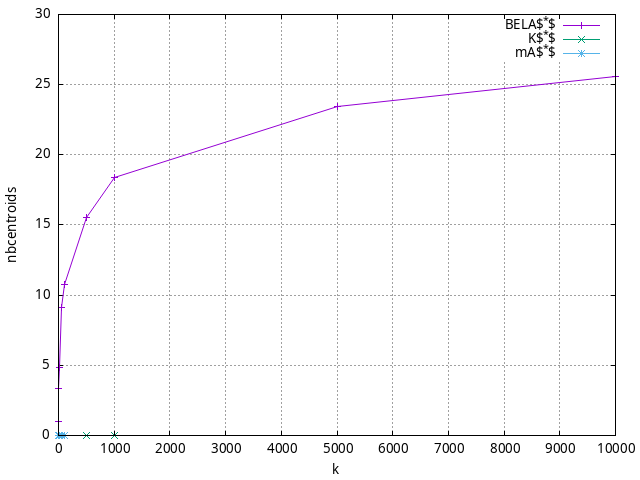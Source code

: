 #!/usr/bin/gnuplot
# -*- coding: utf-8 -*-
#
# results/maps/unit/25/random512-25.heuristic.unit.nbcentroids.gnuplot
#
# Started on 04/02/2024 19:56:46
# Author: Carlos Linares López
set grid
set xlabel "k"
set ylabel "nbcentroids"

set terminal png enhanced font "Ariel,10"
set output 'random512-25.heuristic.unit.nbcentroids.png'

plot "-" title "BELA$^*$"      with linesp, "-" title "K$^*$"      with linesp, "-" title "mA$^*$"      with linesp

	1 1.0
	5 3.38
	10 4.83
	50 9.09
	100 10.76
	500 15.51
	1000 18.4
	5000 23.41
	10000 25.58
end
	1 0.0
	5 0.0
	10 0.0
	50 0.0
	100 0.0
	500 0.0
	1000 0.0
end
	1 0.0
	5 0.0
	10 0.0
	50 0.0
	100 0.0
end
